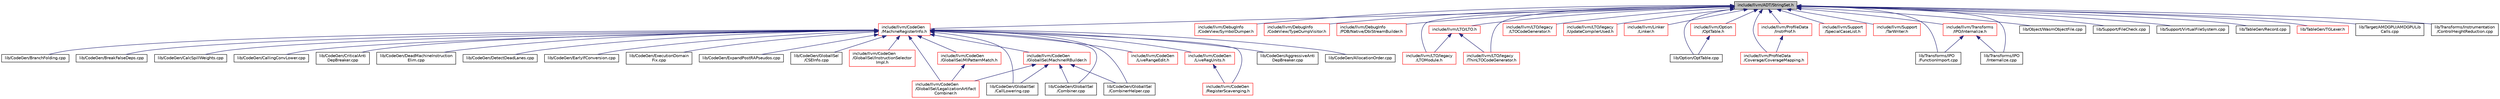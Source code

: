 digraph "include/llvm/ADT/StringSet.h"
{
 // LATEX_PDF_SIZE
  bgcolor="transparent";
  edge [fontname="Helvetica",fontsize="10",labelfontname="Helvetica",labelfontsize="10"];
  node [fontname="Helvetica",fontsize="10",shape="box"];
  Node1 [label="include/llvm/ADT/StringSet.h",height=0.2,width=0.4,color="black", fillcolor="grey75", style="filled", fontcolor="black",tooltip=" "];
  Node1 -> Node2 [dir="back",color="midnightblue",fontsize="10",style="solid",fontname="Helvetica"];
  Node2 [label="include/llvm/CodeGen\l/MachineRegisterInfo.h",height=0.2,width=0.4,color="red",URL="$MachineRegisterInfo_8h.html",tooltip=" "];
  Node2 -> Node3 [dir="back",color="midnightblue",fontsize="10",style="solid",fontname="Helvetica"];
  Node3 [label="include/llvm/CodeGen\l/GlobalISel/InstructionSelector\lImpl.h",height=0.2,width=0.4,color="red",URL="$InstructionSelectorImpl_8h.html",tooltip=" "];
  Node2 -> Node9 [dir="back",color="midnightblue",fontsize="10",style="solid",fontname="Helvetica"];
  Node9 [label="include/llvm/CodeGen\l/GlobalISel/LegalizationArtifact\lCombiner.h",height=0.2,width=0.4,color="red",URL="$LegalizationArtifactCombiner_8h.html",tooltip=" "];
  Node2 -> Node12 [dir="back",color="midnightblue",fontsize="10",style="solid",fontname="Helvetica"];
  Node12 [label="include/llvm/CodeGen\l/GlobalISel/MIPatternMatch.h",height=0.2,width=0.4,color="red",URL="$MIPatternMatch_8h.html",tooltip=" "];
  Node12 -> Node9 [dir="back",color="midnightblue",fontsize="10",style="solid",fontname="Helvetica"];
  Node2 -> Node15 [dir="back",color="midnightblue",fontsize="10",style="solid",fontname="Helvetica"];
  Node15 [label="include/llvm/CodeGen\l/GlobalISel/MachineIRBuilder.h",height=0.2,width=0.4,color="red",URL="$MachineIRBuilder_8h.html",tooltip="This file declares the MachineIRBuilder class."];
  Node15 -> Node9 [dir="back",color="midnightblue",fontsize="10",style="solid",fontname="Helvetica"];
  Node15 -> Node40 [dir="back",color="midnightblue",fontsize="10",style="solid",fontname="Helvetica"];
  Node40 [label="lib/CodeGen/GlobalISel\l/CallLowering.cpp",height=0.2,width=0.4,color="black",URL="$CallLowering_8cpp.html",tooltip="This file implements some simple delegations needed for call lowering."];
  Node15 -> Node25 [dir="back",color="midnightblue",fontsize="10",style="solid",fontname="Helvetica"];
  Node25 [label="lib/CodeGen/GlobalISel\l/Combiner.cpp",height=0.2,width=0.4,color="black",URL="$Combiner_8cpp.html",tooltip=" "];
  Node15 -> Node27 [dir="back",color="midnightblue",fontsize="10",style="solid",fontname="Helvetica"];
  Node27 [label="lib/CodeGen/GlobalISel\l/CombinerHelper.cpp",height=0.2,width=0.4,color="black",URL="$CombinerHelper_8cpp.html",tooltip=" "];
  Node2 -> Node48 [dir="back",color="midnightblue",fontsize="10",style="solid",fontname="Helvetica"];
  Node48 [label="include/llvm/CodeGen\l/LiveRangeEdit.h",height=0.2,width=0.4,color="red",URL="$LiveRangeEdit_8h.html",tooltip=" "];
  Node2 -> Node56 [dir="back",color="midnightblue",fontsize="10",style="solid",fontname="Helvetica"];
  Node56 [label="include/llvm/CodeGen\l/LiveRegUnits.h",height=0.2,width=0.4,color="red",URL="$LiveRegUnits_8h.html",tooltip="A set of register units."];
  Node56 -> Node697 [dir="back",color="midnightblue",fontsize="10",style="solid",fontname="Helvetica"];
  Node697 [label="include/llvm/CodeGen\l/RegisterScavenging.h",height=0.2,width=0.4,color="red",URL="$RegisterScavenging_8h.html",tooltip="This file declares the machine register scavenger class."];
  Node2 -> Node697 [dir="back",color="midnightblue",fontsize="10",style="solid",fontname="Helvetica"];
  Node2 -> Node68 [dir="back",color="midnightblue",fontsize="10",style="solid",fontname="Helvetica"];
  Node68 [label="lib/CodeGen/AggressiveAnti\lDepBreaker.cpp",height=0.2,width=0.4,color="black",URL="$AggressiveAntiDepBreaker_8cpp.html",tooltip=" "];
  Node2 -> Node700 [dir="back",color="midnightblue",fontsize="10",style="solid",fontname="Helvetica"];
  Node700 [label="lib/CodeGen/AllocationOrder.cpp",height=0.2,width=0.4,color="black",URL="$AllocationOrder_8cpp.html",tooltip=" "];
  Node2 -> Node73 [dir="back",color="midnightblue",fontsize="10",style="solid",fontname="Helvetica"];
  Node73 [label="lib/CodeGen/BranchFolding.cpp",height=0.2,width=0.4,color="black",URL="$BranchFolding_8cpp.html",tooltip=" "];
  Node2 -> Node75 [dir="back",color="midnightblue",fontsize="10",style="solid",fontname="Helvetica"];
  Node75 [label="lib/CodeGen/BreakFalseDeps.cpp",height=0.2,width=0.4,color="black",URL="$BreakFalseDeps_8cpp.html",tooltip=" "];
  Node2 -> Node77 [dir="back",color="midnightblue",fontsize="10",style="solid",fontname="Helvetica"];
  Node77 [label="lib/CodeGen/CalcSpillWeights.cpp",height=0.2,width=0.4,color="black",URL="$CalcSpillWeights_8cpp.html",tooltip=" "];
  Node2 -> Node701 [dir="back",color="midnightblue",fontsize="10",style="solid",fontname="Helvetica"];
  Node701 [label="lib/CodeGen/CallingConvLower.cpp",height=0.2,width=0.4,color="black",URL="$CallingConvLower_8cpp.html",tooltip=" "];
  Node2 -> Node78 [dir="back",color="midnightblue",fontsize="10",style="solid",fontname="Helvetica"];
  Node78 [label="lib/CodeGen/CriticalAnti\lDepBreaker.cpp",height=0.2,width=0.4,color="black",URL="$CriticalAntiDepBreaker_8cpp.html",tooltip=" "];
  Node2 -> Node702 [dir="back",color="midnightblue",fontsize="10",style="solid",fontname="Helvetica"];
  Node702 [label="lib/CodeGen/DeadMachineInstruction\lElim.cpp",height=0.2,width=0.4,color="black",URL="$DeadMachineInstructionElim_8cpp.html",tooltip=" "];
  Node2 -> Node703 [dir="back",color="midnightblue",fontsize="10",style="solid",fontname="Helvetica"];
  Node703 [label="lib/CodeGen/DetectDeadLanes.cpp",height=0.2,width=0.4,color="black",URL="$DetectDeadLanes_8cpp.html",tooltip="Analysis that tracks defined/used subregister lanes across COPY instructions and instructions that ge..."];
  Node2 -> Node80 [dir="back",color="midnightblue",fontsize="10",style="solid",fontname="Helvetica"];
  Node80 [label="lib/CodeGen/EarlyIfConversion.cpp",height=0.2,width=0.4,color="black",URL="$EarlyIfConversion_8cpp.html",tooltip=" "];
  Node2 -> Node81 [dir="back",color="midnightblue",fontsize="10",style="solid",fontname="Helvetica"];
  Node81 [label="lib/CodeGen/ExecutionDomain\lFix.cpp",height=0.2,width=0.4,color="black",URL="$ExecutionDomainFix_8cpp.html",tooltip=" "];
  Node2 -> Node82 [dir="back",color="midnightblue",fontsize="10",style="solid",fontname="Helvetica"];
  Node82 [label="lib/CodeGen/ExpandPostRAPseudos.cpp",height=0.2,width=0.4,color="black",URL="$ExpandPostRAPseudos_8cpp.html",tooltip=" "];
  Node2 -> Node704 [dir="back",color="midnightblue",fontsize="10",style="solid",fontname="Helvetica"];
  Node704 [label="lib/CodeGen/GlobalISel\l/CSEInfo.cpp",height=0.2,width=0.4,color="black",URL="$CSEInfo_8cpp.html",tooltip=" "];
  Node2 -> Node40 [dir="back",color="midnightblue",fontsize="10",style="solid",fontname="Helvetica"];
  Node2 -> Node25 [dir="back",color="midnightblue",fontsize="10",style="solid",fontname="Helvetica"];
  Node2 -> Node27 [dir="back",color="midnightblue",fontsize="10",style="solid",fontname="Helvetica"];
  Node1 -> Node743 [dir="back",color="midnightblue",fontsize="10",style="solid",fontname="Helvetica"];
  Node743 [label="include/llvm/DebugInfo\l/CodeView/SymbolDumper.h",height=0.2,width=0.4,color="red",URL="$SymbolDumper_8h.html",tooltip=" "];
  Node1 -> Node745 [dir="back",color="midnightblue",fontsize="10",style="solid",fontname="Helvetica"];
  Node745 [label="include/llvm/DebugInfo\l/CodeView/TypeDumpVisitor.h",height=0.2,width=0.4,color="red",URL="$TypeDumpVisitor_8h.html",tooltip=" "];
  Node1 -> Node748 [dir="back",color="midnightblue",fontsize="10",style="solid",fontname="Helvetica"];
  Node748 [label="include/llvm/DebugInfo\l/PDB/Native/DbiStreamBuilder.h",height=0.2,width=0.4,color="red",URL="$DbiStreamBuilder_8h.html",tooltip=" "];
  Node1 -> Node751 [dir="back",color="midnightblue",fontsize="10",style="solid",fontname="Helvetica"];
  Node751 [label="include/llvm/LTO/LTO.h",height=0.2,width=0.4,color="red",URL="$LTO_8h.html",tooltip=" "];
  Node751 -> Node757 [dir="back",color="midnightblue",fontsize="10",style="solid",fontname="Helvetica"];
  Node757 [label="include/llvm/LTO/legacy\l/LTOModule.h",height=0.2,width=0.4,color="red",URL="$LTOModule_8h.html",tooltip=" "];
  Node751 -> Node760 [dir="back",color="midnightblue",fontsize="10",style="solid",fontname="Helvetica"];
  Node760 [label="include/llvm/LTO/legacy\l/ThinLTOCodeGenerator.h",height=0.2,width=0.4,color="red",URL="$ThinLTOCodeGenerator_8h.html",tooltip=" "];
  Node1 -> Node762 [dir="back",color="midnightblue",fontsize="10",style="solid",fontname="Helvetica"];
  Node762 [label="include/llvm/LTO/legacy\l/LTOCodeGenerator.h",height=0.2,width=0.4,color="red",URL="$LTOCodeGenerator_8h.html",tooltip=" "];
  Node1 -> Node757 [dir="back",color="midnightblue",fontsize="10",style="solid",fontname="Helvetica"];
  Node1 -> Node760 [dir="back",color="midnightblue",fontsize="10",style="solid",fontname="Helvetica"];
  Node1 -> Node763 [dir="back",color="midnightblue",fontsize="10",style="solid",fontname="Helvetica"];
  Node763 [label="include/llvm/LTO/legacy\l/UpdateCompilerUsed.h",height=0.2,width=0.4,color="red",URL="$UpdateCompilerUsed_8h.html",tooltip=" "];
  Node1 -> Node765 [dir="back",color="midnightblue",fontsize="10",style="solid",fontname="Helvetica"];
  Node765 [label="include/llvm/Linker\l/Linker.h",height=0.2,width=0.4,color="red",URL="$llvm_2Linker_2Linker_8h.html",tooltip=" "];
  Node1 -> Node767 [dir="back",color="midnightblue",fontsize="10",style="solid",fontname="Helvetica"];
  Node767 [label="include/llvm/Option\l/OptTable.h",height=0.2,width=0.4,color="red",URL="$OptTable_8h.html",tooltip=" "];
  Node767 -> Node773 [dir="back",color="midnightblue",fontsize="10",style="solid",fontname="Helvetica"];
  Node773 [label="lib/Option/OptTable.cpp",height=0.2,width=0.4,color="black",URL="$OptTable_8cpp.html",tooltip=" "];
  Node1 -> Node777 [dir="back",color="midnightblue",fontsize="10",style="solid",fontname="Helvetica"];
  Node777 [label="include/llvm/ProfileData\l/Coverage/CoverageMapping.h",height=0.2,width=0.4,color="red",URL="$CoverageMapping_8h.html",tooltip=" "];
  Node1 -> Node783 [dir="back",color="midnightblue",fontsize="10",style="solid",fontname="Helvetica"];
  Node783 [label="include/llvm/ProfileData\l/InstrProf.h",height=0.2,width=0.4,color="red",URL="$InstrProf_8h.html",tooltip=" "];
  Node783 -> Node777 [dir="back",color="midnightblue",fontsize="10",style="solid",fontname="Helvetica"];
  Node1 -> Node808 [dir="back",color="midnightblue",fontsize="10",style="solid",fontname="Helvetica"];
  Node808 [label="include/llvm/Support\l/SpecialCaseList.h",height=0.2,width=0.4,color="red",URL="$SpecialCaseList_8h.html",tooltip=" "];
  Node1 -> Node811 [dir="back",color="midnightblue",fontsize="10",style="solid",fontname="Helvetica"];
  Node811 [label="include/llvm/Support\l/TarWriter.h",height=0.2,width=0.4,color="red",URL="$TarWriter_8h.html",tooltip=" "];
  Node1 -> Node813 [dir="back",color="midnightblue",fontsize="10",style="solid",fontname="Helvetica"];
  Node813 [label="include/llvm/Transforms\l/IPO/Internalize.h",height=0.2,width=0.4,color="red",URL="$Internalize_8h.html",tooltip=" "];
  Node813 -> Node814 [dir="back",color="midnightblue",fontsize="10",style="solid",fontname="Helvetica"];
  Node814 [label="lib/Transforms/IPO\l/FunctionImport.cpp",height=0.2,width=0.4,color="black",URL="$FunctionImport_8cpp.html",tooltip=" "];
  Node813 -> Node815 [dir="back",color="midnightblue",fontsize="10",style="solid",fontname="Helvetica"];
  Node815 [label="lib/Transforms/IPO\l/Internalize.cpp",height=0.2,width=0.4,color="black",URL="$Internalize_8cpp.html",tooltip=" "];
  Node1 -> Node816 [dir="back",color="midnightblue",fontsize="10",style="solid",fontname="Helvetica"];
  Node816 [label="lib/Object/WasmObjectFile.cpp",height=0.2,width=0.4,color="black",URL="$WasmObjectFile_8cpp.html",tooltip=" "];
  Node1 -> Node773 [dir="back",color="midnightblue",fontsize="10",style="solid",fontname="Helvetica"];
  Node1 -> Node817 [dir="back",color="midnightblue",fontsize="10",style="solid",fontname="Helvetica"];
  Node817 [label="lib/Support/FileCheck.cpp",height=0.2,width=0.4,color="black",URL="$FileCheck_8cpp.html",tooltip=" "];
  Node1 -> Node818 [dir="back",color="midnightblue",fontsize="10",style="solid",fontname="Helvetica"];
  Node818 [label="lib/Support/VirtualFileSystem.cpp",height=0.2,width=0.4,color="black",URL="$VirtualFileSystem_8cpp.html",tooltip=" "];
  Node1 -> Node819 [dir="back",color="midnightblue",fontsize="10",style="solid",fontname="Helvetica"];
  Node819 [label="lib/TableGen/Record.cpp",height=0.2,width=0.4,color="black",URL="$Record_8cpp.html",tooltip=" "];
  Node1 -> Node820 [dir="back",color="midnightblue",fontsize="10",style="solid",fontname="Helvetica"];
  Node820 [label="lib/TableGen/TGLexer.h",height=0.2,width=0.4,color="red",URL="$TGLexer_8h.html",tooltip=" "];
  Node1 -> Node191 [dir="back",color="midnightblue",fontsize="10",style="solid",fontname="Helvetica"];
  Node191 [label="lib/Target/AMDGPU/AMDGPULib\lCalls.cpp",height=0.2,width=0.4,color="black",URL="$AMDGPULibCalls_8cpp.html",tooltip="This file does AMD library function optimizations."];
  Node1 -> Node814 [dir="back",color="midnightblue",fontsize="10",style="solid",fontname="Helvetica"];
  Node1 -> Node815 [dir="back",color="midnightblue",fontsize="10",style="solid",fontname="Helvetica"];
  Node1 -> Node825 [dir="back",color="midnightblue",fontsize="10",style="solid",fontname="Helvetica"];
  Node825 [label="lib/Transforms/Instrumentation\l/ControlHeightReduction.cpp",height=0.2,width=0.4,color="black",URL="$ControlHeightReduction_8cpp.html",tooltip=" "];
}
